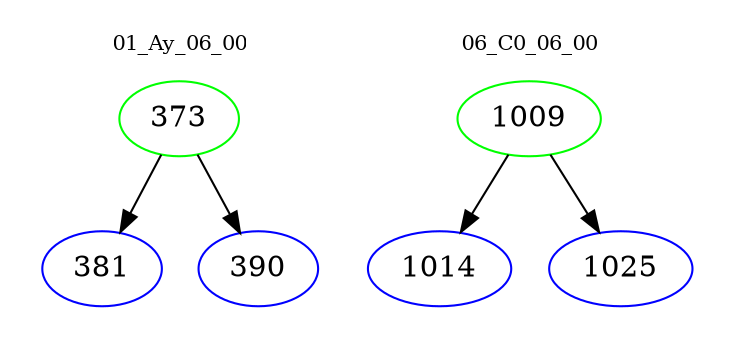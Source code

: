 digraph{
subgraph cluster_0 {
color = white
label = "01_Ay_06_00";
fontsize=10;
T0_373 [label="373", color="green"]
T0_373 -> T0_381 [color="black"]
T0_381 [label="381", color="blue"]
T0_373 -> T0_390 [color="black"]
T0_390 [label="390", color="blue"]
}
subgraph cluster_1 {
color = white
label = "06_C0_06_00";
fontsize=10;
T1_1009 [label="1009", color="green"]
T1_1009 -> T1_1014 [color="black"]
T1_1014 [label="1014", color="blue"]
T1_1009 -> T1_1025 [color="black"]
T1_1025 [label="1025", color="blue"]
}
}
